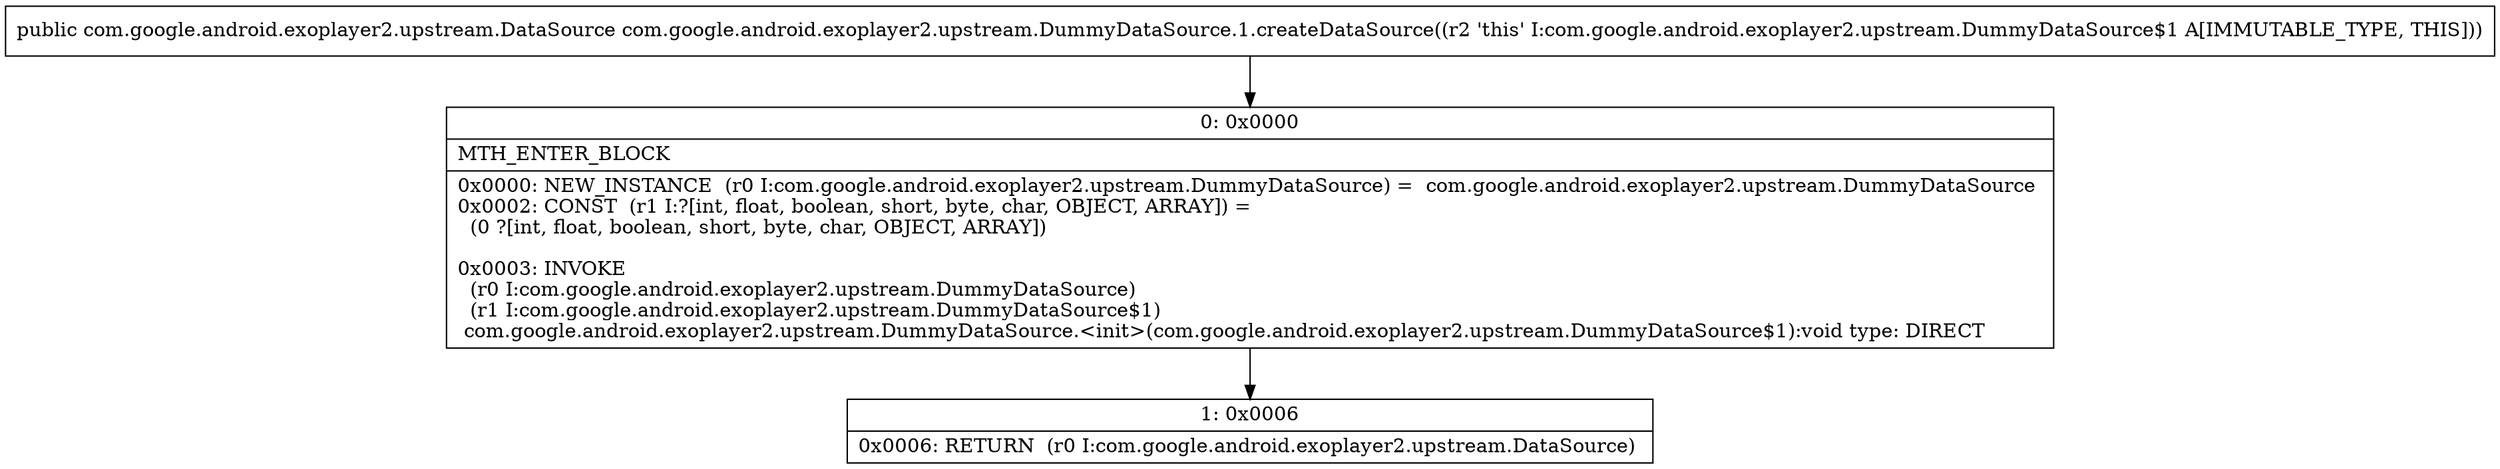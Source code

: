 digraph "CFG forcom.google.android.exoplayer2.upstream.DummyDataSource.1.createDataSource()Lcom\/google\/android\/exoplayer2\/upstream\/DataSource;" {
Node_0 [shape=record,label="{0\:\ 0x0000|MTH_ENTER_BLOCK\l|0x0000: NEW_INSTANCE  (r0 I:com.google.android.exoplayer2.upstream.DummyDataSource) =  com.google.android.exoplayer2.upstream.DummyDataSource \l0x0002: CONST  (r1 I:?[int, float, boolean, short, byte, char, OBJECT, ARRAY]) = \l  (0 ?[int, float, boolean, short, byte, char, OBJECT, ARRAY])\l \l0x0003: INVOKE  \l  (r0 I:com.google.android.exoplayer2.upstream.DummyDataSource)\l  (r1 I:com.google.android.exoplayer2.upstream.DummyDataSource$1)\l com.google.android.exoplayer2.upstream.DummyDataSource.\<init\>(com.google.android.exoplayer2.upstream.DummyDataSource$1):void type: DIRECT \l}"];
Node_1 [shape=record,label="{1\:\ 0x0006|0x0006: RETURN  (r0 I:com.google.android.exoplayer2.upstream.DataSource) \l}"];
MethodNode[shape=record,label="{public com.google.android.exoplayer2.upstream.DataSource com.google.android.exoplayer2.upstream.DummyDataSource.1.createDataSource((r2 'this' I:com.google.android.exoplayer2.upstream.DummyDataSource$1 A[IMMUTABLE_TYPE, THIS])) }"];
MethodNode -> Node_0;
Node_0 -> Node_1;
}

